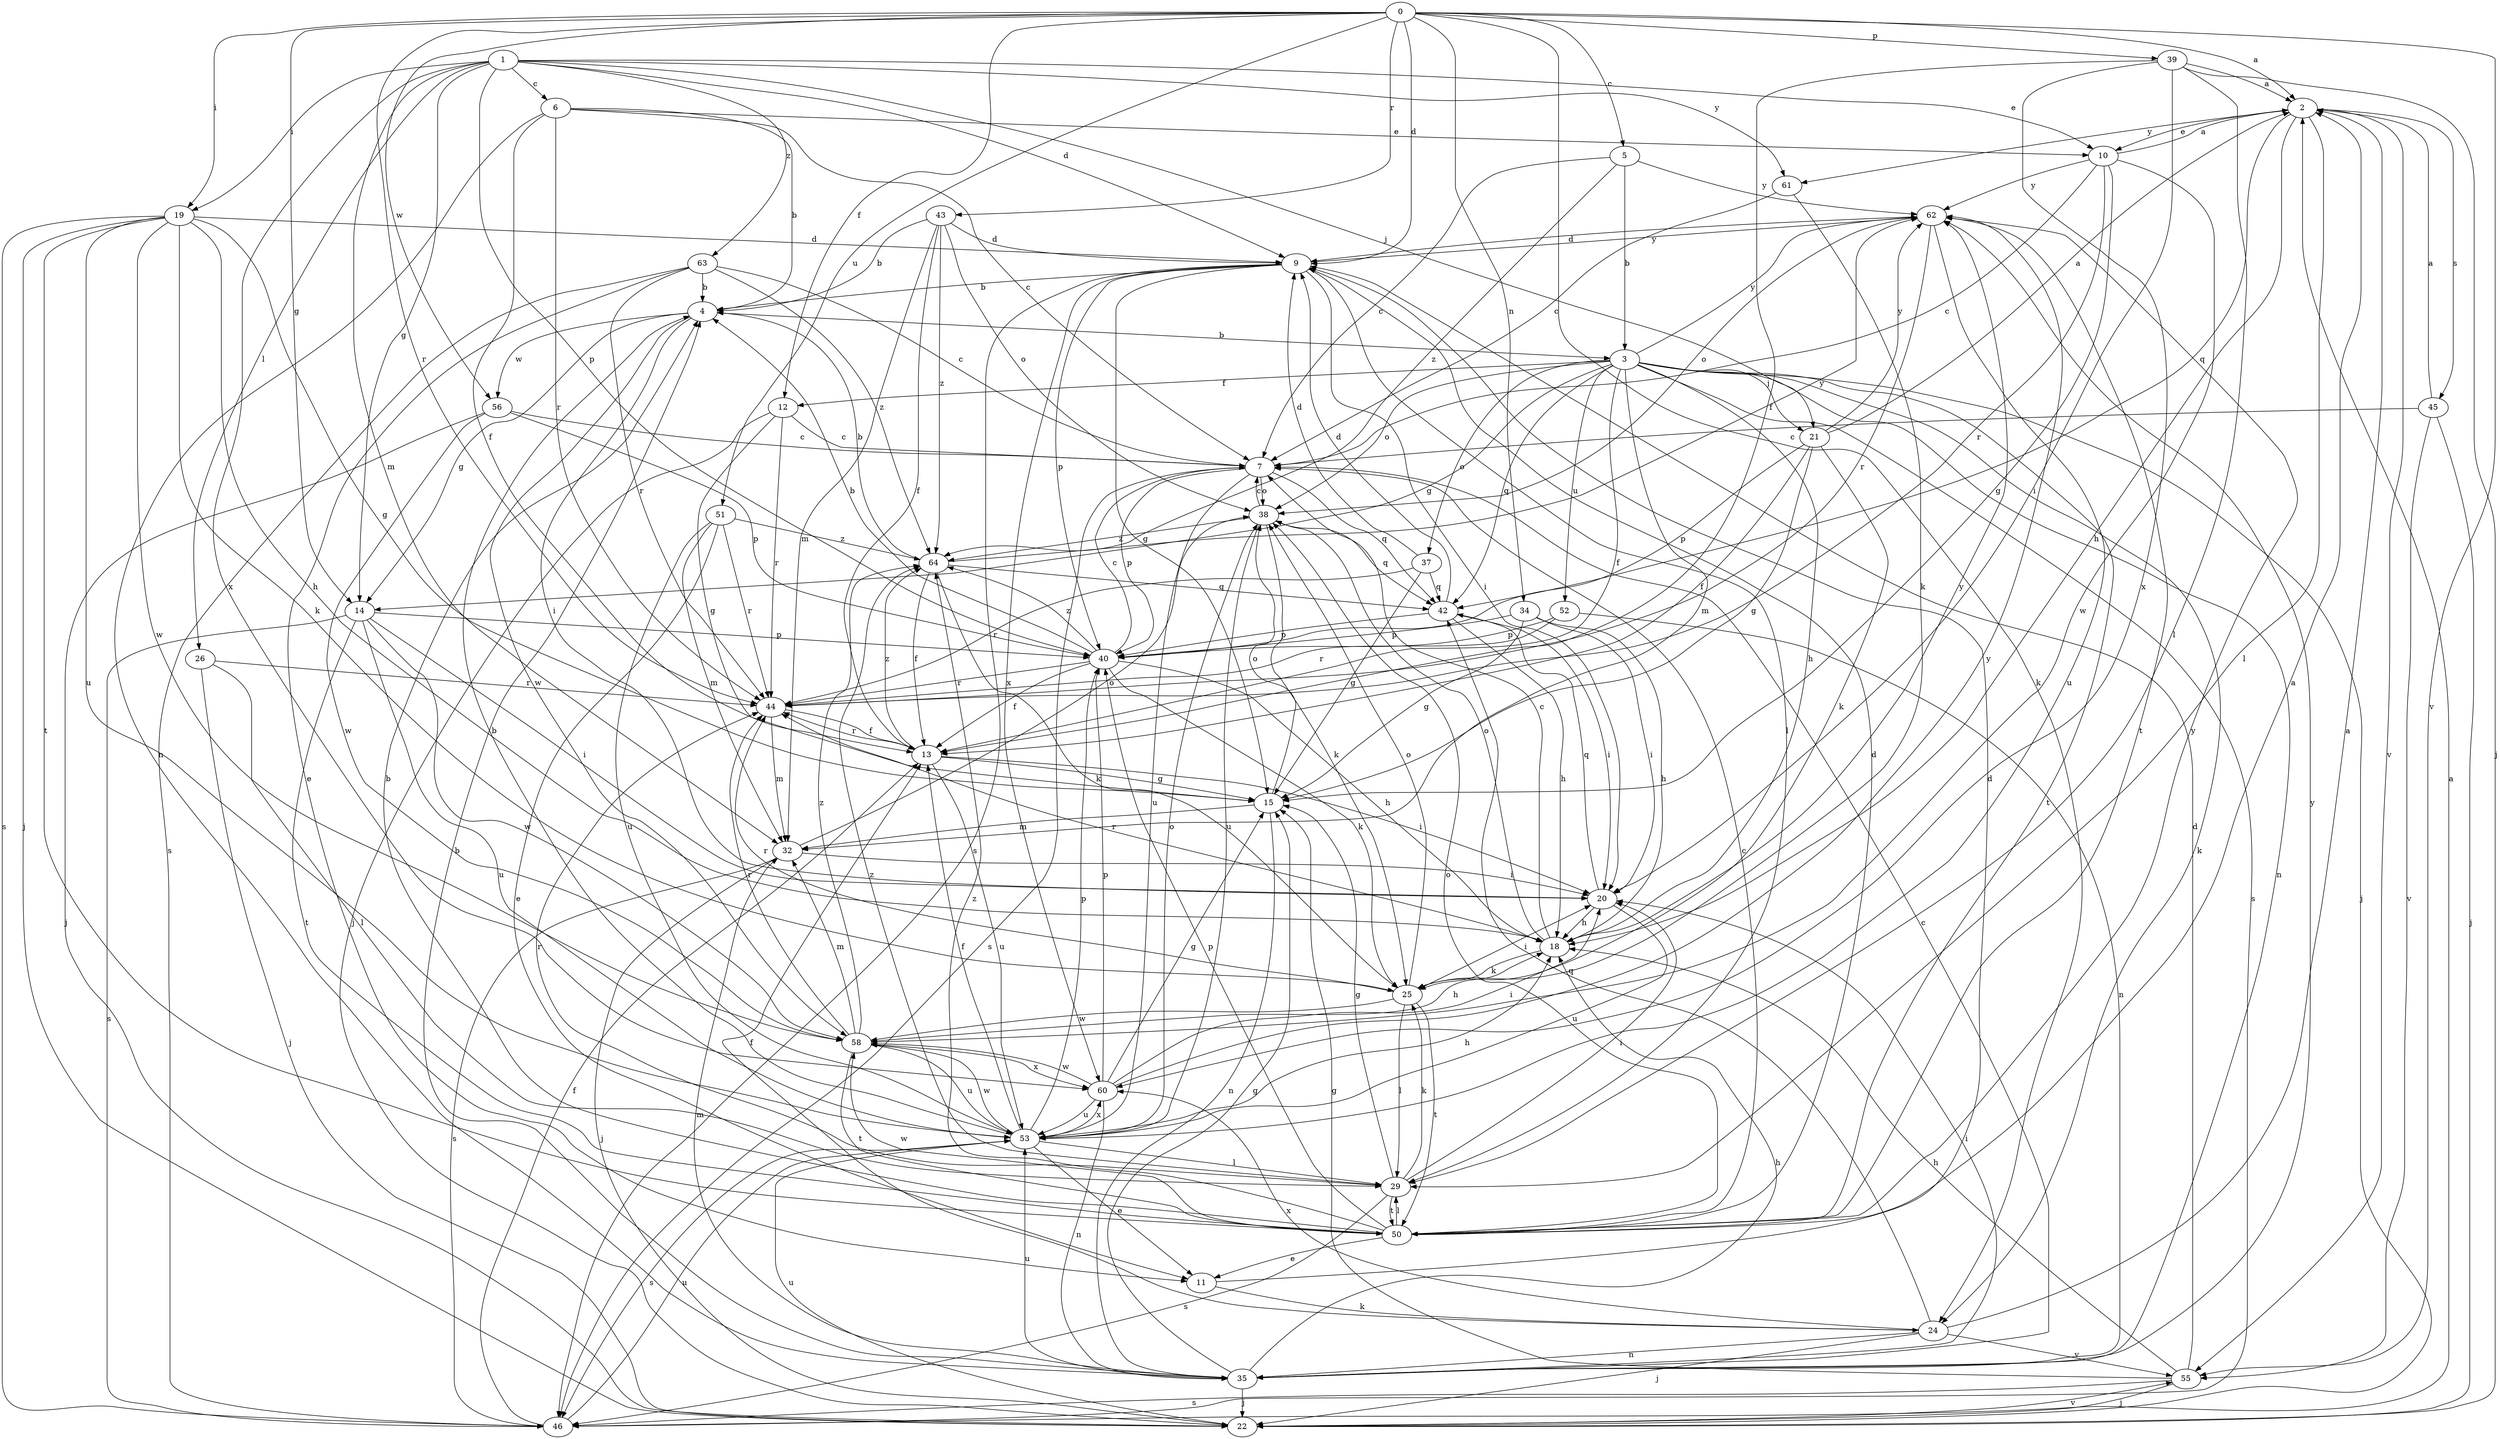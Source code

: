 strict digraph  {
0;
1;
2;
3;
4;
5;
6;
7;
9;
10;
11;
12;
13;
14;
15;
18;
19;
20;
21;
22;
24;
25;
26;
29;
32;
34;
35;
37;
38;
39;
40;
42;
43;
44;
45;
46;
50;
51;
52;
53;
55;
56;
58;
60;
61;
62;
63;
64;
0 -> 2  [label=a];
0 -> 5  [label=c];
0 -> 9  [label=d];
0 -> 12  [label=f];
0 -> 14  [label=g];
0 -> 19  [label=i];
0 -> 24  [label=k];
0 -> 34  [label=n];
0 -> 39  [label=p];
0 -> 43  [label=r];
0 -> 44  [label=r];
0 -> 51  [label=u];
0 -> 55  [label=v];
0 -> 56  [label=w];
1 -> 6  [label=c];
1 -> 9  [label=d];
1 -> 10  [label=e];
1 -> 14  [label=g];
1 -> 19  [label=i];
1 -> 21  [label=j];
1 -> 26  [label=l];
1 -> 32  [label=m];
1 -> 40  [label=p];
1 -> 60  [label=x];
1 -> 61  [label=y];
1 -> 63  [label=z];
2 -> 10  [label=e];
2 -> 18  [label=h];
2 -> 29  [label=l];
2 -> 42  [label=q];
2 -> 45  [label=s];
2 -> 55  [label=v];
2 -> 61  [label=y];
3 -> 12  [label=f];
3 -> 13  [label=f];
3 -> 14  [label=g];
3 -> 18  [label=h];
3 -> 21  [label=j];
3 -> 22  [label=j];
3 -> 24  [label=k];
3 -> 32  [label=m];
3 -> 35  [label=n];
3 -> 37  [label=o];
3 -> 38  [label=o];
3 -> 42  [label=q];
3 -> 46  [label=s];
3 -> 50  [label=t];
3 -> 52  [label=u];
3 -> 62  [label=y];
4 -> 3  [label=b];
4 -> 14  [label=g];
4 -> 20  [label=i];
4 -> 56  [label=w];
4 -> 58  [label=w];
5 -> 3  [label=b];
5 -> 7  [label=c];
5 -> 62  [label=y];
5 -> 64  [label=z];
6 -> 4  [label=b];
6 -> 7  [label=c];
6 -> 10  [label=e];
6 -> 13  [label=f];
6 -> 35  [label=n];
6 -> 44  [label=r];
7 -> 38  [label=o];
7 -> 40  [label=p];
7 -> 42  [label=q];
7 -> 46  [label=s];
7 -> 53  [label=u];
9 -> 4  [label=b];
9 -> 15  [label=g];
9 -> 20  [label=i];
9 -> 29  [label=l];
9 -> 40  [label=p];
9 -> 46  [label=s];
9 -> 60  [label=x];
9 -> 62  [label=y];
10 -> 2  [label=a];
10 -> 7  [label=c];
10 -> 15  [label=g];
10 -> 44  [label=r];
10 -> 58  [label=w];
10 -> 62  [label=y];
11 -> 9  [label=d];
11 -> 24  [label=k];
12 -> 7  [label=c];
12 -> 15  [label=g];
12 -> 22  [label=j];
12 -> 44  [label=r];
13 -> 15  [label=g];
13 -> 20  [label=i];
13 -> 44  [label=r];
13 -> 53  [label=u];
13 -> 64  [label=z];
14 -> 20  [label=i];
14 -> 40  [label=p];
14 -> 46  [label=s];
14 -> 50  [label=t];
14 -> 53  [label=u];
14 -> 58  [label=w];
15 -> 32  [label=m];
15 -> 35  [label=n];
15 -> 38  [label=o];
18 -> 7  [label=c];
18 -> 25  [label=k];
18 -> 38  [label=o];
18 -> 44  [label=r];
18 -> 62  [label=y];
19 -> 9  [label=d];
19 -> 15  [label=g];
19 -> 18  [label=h];
19 -> 22  [label=j];
19 -> 25  [label=k];
19 -> 46  [label=s];
19 -> 50  [label=t];
19 -> 53  [label=u];
19 -> 58  [label=w];
20 -> 18  [label=h];
20 -> 42  [label=q];
20 -> 53  [label=u];
21 -> 2  [label=a];
21 -> 13  [label=f];
21 -> 15  [label=g];
21 -> 25  [label=k];
21 -> 40  [label=p];
21 -> 62  [label=y];
22 -> 53  [label=u];
22 -> 55  [label=v];
24 -> 2  [label=a];
24 -> 13  [label=f];
24 -> 22  [label=j];
24 -> 35  [label=n];
24 -> 42  [label=q];
24 -> 55  [label=v];
24 -> 60  [label=x];
25 -> 20  [label=i];
25 -> 29  [label=l];
25 -> 38  [label=o];
25 -> 44  [label=r];
25 -> 50  [label=t];
25 -> 58  [label=w];
26 -> 22  [label=j];
26 -> 29  [label=l];
26 -> 44  [label=r];
29 -> 15  [label=g];
29 -> 20  [label=i];
29 -> 25  [label=k];
29 -> 44  [label=r];
29 -> 46  [label=s];
29 -> 50  [label=t];
29 -> 64  [label=z];
32 -> 20  [label=i];
32 -> 22  [label=j];
32 -> 38  [label=o];
32 -> 46  [label=s];
34 -> 15  [label=g];
34 -> 18  [label=h];
34 -> 20  [label=i];
34 -> 40  [label=p];
35 -> 4  [label=b];
35 -> 7  [label=c];
35 -> 15  [label=g];
35 -> 18  [label=h];
35 -> 20  [label=i];
35 -> 22  [label=j];
35 -> 32  [label=m];
35 -> 53  [label=u];
35 -> 62  [label=y];
37 -> 9  [label=d];
37 -> 15  [label=g];
37 -> 42  [label=q];
37 -> 44  [label=r];
38 -> 7  [label=c];
38 -> 25  [label=k];
38 -> 42  [label=q];
38 -> 53  [label=u];
38 -> 64  [label=z];
39 -> 2  [label=a];
39 -> 13  [label=f];
39 -> 20  [label=i];
39 -> 22  [label=j];
39 -> 29  [label=l];
39 -> 60  [label=x];
40 -> 4  [label=b];
40 -> 7  [label=c];
40 -> 13  [label=f];
40 -> 18  [label=h];
40 -> 25  [label=k];
40 -> 44  [label=r];
40 -> 64  [label=z];
42 -> 9  [label=d];
42 -> 18  [label=h];
42 -> 20  [label=i];
42 -> 40  [label=p];
43 -> 4  [label=b];
43 -> 9  [label=d];
43 -> 13  [label=f];
43 -> 32  [label=m];
43 -> 38  [label=o];
43 -> 64  [label=z];
44 -> 13  [label=f];
44 -> 32  [label=m];
45 -> 2  [label=a];
45 -> 7  [label=c];
45 -> 22  [label=j];
45 -> 55  [label=v];
46 -> 2  [label=a];
46 -> 13  [label=f];
46 -> 53  [label=u];
50 -> 2  [label=a];
50 -> 4  [label=b];
50 -> 7  [label=c];
50 -> 9  [label=d];
50 -> 11  [label=e];
50 -> 29  [label=l];
50 -> 38  [label=o];
50 -> 40  [label=p];
50 -> 58  [label=w];
50 -> 62  [label=y];
50 -> 64  [label=z];
51 -> 11  [label=e];
51 -> 32  [label=m];
51 -> 44  [label=r];
51 -> 53  [label=u];
51 -> 64  [label=z];
52 -> 35  [label=n];
52 -> 40  [label=p];
52 -> 44  [label=r];
53 -> 4  [label=b];
53 -> 11  [label=e];
53 -> 13  [label=f];
53 -> 18  [label=h];
53 -> 29  [label=l];
53 -> 38  [label=o];
53 -> 40  [label=p];
53 -> 46  [label=s];
53 -> 58  [label=w];
53 -> 60  [label=x];
55 -> 9  [label=d];
55 -> 15  [label=g];
55 -> 18  [label=h];
55 -> 22  [label=j];
55 -> 46  [label=s];
56 -> 7  [label=c];
56 -> 22  [label=j];
56 -> 40  [label=p];
56 -> 58  [label=w];
58 -> 18  [label=h];
58 -> 32  [label=m];
58 -> 44  [label=r];
58 -> 50  [label=t];
58 -> 53  [label=u];
58 -> 60  [label=x];
58 -> 64  [label=z];
60 -> 15  [label=g];
60 -> 20  [label=i];
60 -> 35  [label=n];
60 -> 40  [label=p];
60 -> 53  [label=u];
60 -> 58  [label=w];
60 -> 62  [label=y];
61 -> 7  [label=c];
61 -> 25  [label=k];
62 -> 9  [label=d];
62 -> 38  [label=o];
62 -> 44  [label=r];
62 -> 50  [label=t];
62 -> 53  [label=u];
63 -> 4  [label=b];
63 -> 7  [label=c];
63 -> 11  [label=e];
63 -> 44  [label=r];
63 -> 46  [label=s];
63 -> 64  [label=z];
64 -> 4  [label=b];
64 -> 13  [label=f];
64 -> 25  [label=k];
64 -> 42  [label=q];
64 -> 62  [label=y];
}
